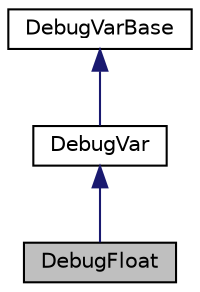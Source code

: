 digraph "DebugFloat"
{
 // LATEX_PDF_SIZE
  edge [fontname="Helvetica",fontsize="10",labelfontname="Helvetica",labelfontsize="10"];
  node [fontname="Helvetica",fontsize="10",shape=record];
  Node1 [label="DebugFloat",height=0.2,width=0.4,color="black", fillcolor="grey75", style="filled", fontcolor="black",tooltip=" "];
  Node2 -> Node1 [dir="back",color="midnightblue",fontsize="10",style="solid",fontname="Helvetica"];
  Node2 [label="DebugVar",height=0.2,width=0.4,color="black", fillcolor="white", style="filled",URL="$classDebugVar.html",tooltip=" "];
  Node3 -> Node2 [dir="back",color="midnightblue",fontsize="10",style="solid",fontname="Helvetica"];
  Node3 [label="DebugVarBase",height=0.2,width=0.4,color="black", fillcolor="white", style="filled",URL="$classDebugVarBase.html",tooltip=" "];
}
